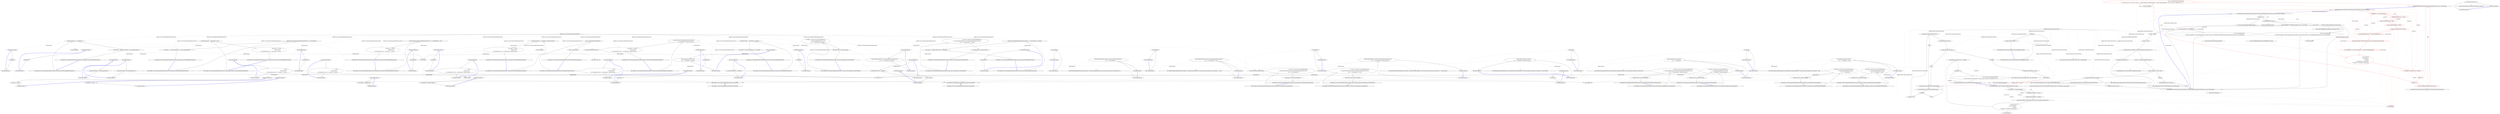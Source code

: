 digraph  {
n195 [label="HangFire.Core.Tests.BackgroundJobClientExtensionsFacts", span=""];
n0 [label="Entry HangFire.Core.Tests.BackgroundJobClientExtensionsFacts.BackgroundJobClientExtensionsFacts()", span="13-13", cluster="HangFire.Core.Tests.BackgroundJobClientExtensionsFacts.BackgroundJobClientExtensionsFacts()"];
n1 [label="_client = new Mock<IBackgroundJobClient>()", span="15-15", cluster="HangFire.Core.Tests.BackgroundJobClientExtensionsFacts.BackgroundJobClientExtensionsFacts()"];
n2 [label="_state = new Mock<State>()", span="16-16", cluster="HangFire.Core.Tests.BackgroundJobClientExtensionsFacts.BackgroundJobClientExtensionsFacts()"];
n4 [label="Entry Mock<IBackgroundJobClient>.cstr", span="", cluster="Mock<IBackgroundJobClient>.cstr"];
n3 [label="Exit HangFire.Core.Tests.BackgroundJobClientExtensionsFacts.BackgroundJobClientExtensionsFacts()", span="13-13", cluster="HangFire.Core.Tests.BackgroundJobClientExtensionsFacts.BackgroundJobClientExtensionsFacts()"];
n5 [label="Entry Mock<State>.cstr", span="", cluster="Mock<State>.cstr"];
n6 [label="Entry HangFire.Core.Tests.BackgroundJobClientExtensionsFacts.StaticCreate_ThrowsAnException_WhenClientIsNull()", span="20-20", cluster="HangFire.Core.Tests.BackgroundJobClientExtensionsFacts.StaticCreate_ThrowsAnException_WhenClientIsNull()"];
n7 [label="var exception = Assert.Throws<ArgumentNullException>(\r\n                () => BackgroundJobClientExtensions.Create(\r\n                    null, () => StaticMethod(), _state.Object))", span="22-24", cluster="HangFire.Core.Tests.BackgroundJobClientExtensionsFacts.StaticCreate_ThrowsAnException_WhenClientIsNull()"];
n8 [label="Assert.Equal(''client'', exception.ParamName)", span="26-26", cluster="HangFire.Core.Tests.BackgroundJobClientExtensionsFacts.StaticCreate_ThrowsAnException_WhenClientIsNull()"];
n10 [label="Entry Unk.>", span="", cluster="Unk.>"];
n12 [label="Entry lambda expression", span="23-24", cluster="lambda expression"];
n9 [label="Exit HangFire.Core.Tests.BackgroundJobClientExtensionsFacts.StaticCreate_ThrowsAnException_WhenClientIsNull()", span="20-20", cluster="HangFire.Core.Tests.BackgroundJobClientExtensionsFacts.StaticCreate_ThrowsAnException_WhenClientIsNull()"];
n11 [label="Entry Unk.Equal", span="", cluster="Unk.Equal"];
n13 [label="BackgroundJobClientExtensions.Create(\r\n                    null, () => StaticMethod(), _state.Object)", span="23-24", cluster="lambda expression"];
n14 [label="Exit lambda expression", span="23-24", cluster="lambda expression"];
n15 [label="Entry Unk.Create", span="", cluster="Unk.Create"];
n16 [label="Entry lambda expression", span="24-24", cluster="lambda expression"];
n17 [label="StaticMethod()", span="24-24", cluster="lambda expression"];
n18 [label="Exit lambda expression", span="24-24", cluster="lambda expression"];
n19 [label="Entry HangFire.Core.Tests.BackgroundJobClientExtensionsFacts.StaticMethod()", span="172-172", cluster="HangFire.Core.Tests.BackgroundJobClientExtensionsFacts.StaticMethod()"];
n20 [label="Entry HangFire.Core.Tests.BackgroundJobClientExtensionsFacts.StaticCreate_ShouldCreateAJobInTheGivenState()", span="30-30", cluster="HangFire.Core.Tests.BackgroundJobClientExtensionsFacts.StaticCreate_ShouldCreateAJobInTheGivenState()"];
n21 [label="_client.Object.Create(() => StaticMethod(), _state.Object)", span="32-32", cluster="HangFire.Core.Tests.BackgroundJobClientExtensionsFacts.StaticCreate_ShouldCreateAJobInTheGivenState()"];
n22 [label="_client.Verify(x => x.Create(It.IsNotNull<Job>(), _state.Object))", span="34-34", cluster="HangFire.Core.Tests.BackgroundJobClientExtensionsFacts.StaticCreate_ShouldCreateAJobInTheGivenState()"];
n25 [label="Entry lambda expression", span="32-32", cluster="lambda expression"];
n23 [label="Exit HangFire.Core.Tests.BackgroundJobClientExtensionsFacts.StaticCreate_ShouldCreateAJobInTheGivenState()", span="30-30", cluster="HangFire.Core.Tests.BackgroundJobClientExtensionsFacts.StaticCreate_ShouldCreateAJobInTheGivenState()"];
n24 [label="Entry Unk.Verify", span="", cluster="Unk.Verify"];
n28 [label="Entry lambda expression", span="34-34", cluster="lambda expression"];
n26 [label="StaticMethod()", span="32-32", cluster="lambda expression"];
n27 [label="Exit lambda expression", span="32-32", cluster="lambda expression"];
n29 [label="x.Create(It.IsNotNull<Job>(), _state.Object)", span="34-34", cluster="lambda expression"];
n30 [label="Exit lambda expression", span="34-34", cluster="lambda expression"];
n31 [label="Entry HangFire.Core.Tests.BackgroundJobClientExtensionsFacts.InstanceCreate_ThrowsAnException_WhenClientIsNull()", span="38-38", cluster="HangFire.Core.Tests.BackgroundJobClientExtensionsFacts.InstanceCreate_ThrowsAnException_WhenClientIsNull()"];
n32 [label="var exception = Assert.Throws<ArgumentNullException>(\r\n                () => BackgroundJobClientExtensions.Create<BackgroundJobClientExtensionsFacts>(\r\n                    null, x => x.InstanceMethod(), _state.Object))", span="40-42", cluster="HangFire.Core.Tests.BackgroundJobClientExtensionsFacts.InstanceCreate_ThrowsAnException_WhenClientIsNull()"];
n33 [label="Assert.Equal(''client'', exception.ParamName)", span="44-44", cluster="HangFire.Core.Tests.BackgroundJobClientExtensionsFacts.InstanceCreate_ThrowsAnException_WhenClientIsNull()"];
n35 [label="Entry lambda expression", span="41-42", cluster="lambda expression"];
n34 [label="Exit HangFire.Core.Tests.BackgroundJobClientExtensionsFacts.InstanceCreate_ThrowsAnException_WhenClientIsNull()", span="38-38", cluster="HangFire.Core.Tests.BackgroundJobClientExtensionsFacts.InstanceCreate_ThrowsAnException_WhenClientIsNull()"];
n36 [label="BackgroundJobClientExtensions.Create<BackgroundJobClientExtensionsFacts>(\r\n                    null, x => x.InstanceMethod(), _state.Object)", span="41-42", cluster="lambda expression"];
n37 [label="Exit lambda expression", span="41-42", cluster="lambda expression"];
n38 [label="Entry lambda expression", span="42-42", cluster="lambda expression"];
n39 [label="x.InstanceMethod()", span="42-42", cluster="lambda expression"];
n40 [label="Exit lambda expression", span="42-42", cluster="lambda expression"];
n41 [label="Entry HangFire.Core.Tests.BackgroundJobClientExtensionsFacts.InstanceMethod()", span="176-176", cluster="HangFire.Core.Tests.BackgroundJobClientExtensionsFacts.InstanceMethod()"];
n42 [label="Entry HangFire.Core.Tests.BackgroundJobClientExtensionsFacts.InstanceCreate_ShouldCreateAJobInTheGivenState()", span="48-48", cluster="HangFire.Core.Tests.BackgroundJobClientExtensionsFacts.InstanceCreate_ShouldCreateAJobInTheGivenState()"];
n43 [label="_client.Object.Create<BackgroundJobClientExtensionsFacts>(x => x.InstanceMethod(), _state.Object)", span="50-50", cluster="HangFire.Core.Tests.BackgroundJobClientExtensionsFacts.InstanceCreate_ShouldCreateAJobInTheGivenState()"];
n44 [label="_client.Verify(x => x.Create(It.IsNotNull<Job>(), _state.Object))", span="52-52", cluster="HangFire.Core.Tests.BackgroundJobClientExtensionsFacts.InstanceCreate_ShouldCreateAJobInTheGivenState()"];
n46 [label="Entry lambda expression", span="50-50", cluster="lambda expression"];
n45 [label="Exit HangFire.Core.Tests.BackgroundJobClientExtensionsFacts.InstanceCreate_ShouldCreateAJobInTheGivenState()", span="48-48", cluster="HangFire.Core.Tests.BackgroundJobClientExtensionsFacts.InstanceCreate_ShouldCreateAJobInTheGivenState()"];
n49 [label="Entry lambda expression", span="52-52", cluster="lambda expression"];
n47 [label="x.InstanceMethod()", span="50-50", cluster="lambda expression"];
n48 [label="Exit lambda expression", span="50-50", cluster="lambda expression"];
n50 [label="x.Create(It.IsNotNull<Job>(), _state.Object)", span="52-52", cluster="lambda expression"];
n51 [label="Exit lambda expression", span="52-52", cluster="lambda expression"];
n52 [label="Entry HangFire.Core.Tests.BackgroundJobClientExtensionsFacts.StaticEnqueue_ThrowsAnException_WhenClientIsNull()", span="56-56", cluster="HangFire.Core.Tests.BackgroundJobClientExtensionsFacts.StaticEnqueue_ThrowsAnException_WhenClientIsNull()"];
n53 [label="var exception = Assert.Throws<ArgumentNullException>(\r\n                () => BackgroundJobClientExtensions.Enqueue(\r\n                    null, () => StaticMethod()))", span="58-60", cluster="HangFire.Core.Tests.BackgroundJobClientExtensionsFacts.StaticEnqueue_ThrowsAnException_WhenClientIsNull()"];
n54 [label="Assert.Equal(''client'', exception.ParamName)", span="62-62", cluster="HangFire.Core.Tests.BackgroundJobClientExtensionsFacts.StaticEnqueue_ThrowsAnException_WhenClientIsNull()"];
n56 [label="Entry lambda expression", span="59-60", cluster="lambda expression"];
n55 [label="Exit HangFire.Core.Tests.BackgroundJobClientExtensionsFacts.StaticEnqueue_ThrowsAnException_WhenClientIsNull()", span="56-56", cluster="HangFire.Core.Tests.BackgroundJobClientExtensionsFacts.StaticEnqueue_ThrowsAnException_WhenClientIsNull()"];
n57 [label="BackgroundJobClientExtensions.Enqueue(\r\n                    null, () => StaticMethod())", span="59-60", cluster="lambda expression"];
n58 [label="Exit lambda expression", span="59-60", cluster="lambda expression"];
n59 [label="Entry HangFire.BackgroundJobClientExtensions.Enqueue(HangFire.IBackgroundJobClient, System.Linq.Expressions.Expression<System.Action>)", span="35-35", cluster="HangFire.BackgroundJobClientExtensions.Enqueue(HangFire.IBackgroundJobClient, System.Linq.Expressions.Expression<System.Action>)"];
n60 [label="Entry lambda expression", span="60-60", cluster="lambda expression"];
n61 [label="StaticMethod()", span="60-60", cluster="lambda expression"];
n62 [label="Exit lambda expression", span="60-60", cluster="lambda expression"];
n63 [label="Entry HangFire.Core.Tests.BackgroundJobClientExtensionsFacts.StaticEnqueue_ShouldCreateAJobInTheEnqueueState()", span="66-66", cluster="HangFire.Core.Tests.BackgroundJobClientExtensionsFacts.StaticEnqueue_ShouldCreateAJobInTheEnqueueState()"];
n64 [label="_client.Object.Enqueue(() => StaticMethod())", span="68-68", cluster="HangFire.Core.Tests.BackgroundJobClientExtensionsFacts.StaticEnqueue_ShouldCreateAJobInTheEnqueueState()"];
n65 [label="_client.Verify(x => x.Create(It.IsNotNull<Job>(), It.IsAny<EnqueuedState>()))", span="70-70", cluster="HangFire.Core.Tests.BackgroundJobClientExtensionsFacts.StaticEnqueue_ShouldCreateAJobInTheEnqueueState()"];
n67 [label="Entry Unk.Enqueue", span="", cluster="Unk.Enqueue"];
n68 [label="Entry lambda expression", span="68-68", cluster="lambda expression"];
n66 [label="Exit HangFire.Core.Tests.BackgroundJobClientExtensionsFacts.StaticEnqueue_ShouldCreateAJobInTheEnqueueState()", span="66-66", cluster="HangFire.Core.Tests.BackgroundJobClientExtensionsFacts.StaticEnqueue_ShouldCreateAJobInTheEnqueueState()"];
n71 [label="Entry lambda expression", span="70-70", cluster="lambda expression"];
n69 [label="StaticMethod()", span="68-68", cluster="lambda expression"];
n70 [label="Exit lambda expression", span="68-68", cluster="lambda expression"];
n72 [label="x.Create(It.IsNotNull<Job>(), It.IsAny<EnqueuedState>())", span="70-70", cluster="lambda expression"];
n73 [label="Exit lambda expression", span="70-70", cluster="lambda expression"];
n74 [label="Entry HangFire.Core.Tests.BackgroundJobClientExtensionsFacts.InstanceEnqueue_ThrowsAnException_WhenClientIsNull()", span="74-74", cluster="HangFire.Core.Tests.BackgroundJobClientExtensionsFacts.InstanceEnqueue_ThrowsAnException_WhenClientIsNull()"];
n75 [label="var exception = Assert.Throws<ArgumentNullException>(\r\n                () => BackgroundJobClientExtensions.Enqueue<BackgroundJobClientExtensionsFacts>(\r\n                    null, x => x.InstanceMethod()))", span="76-78", cluster="HangFire.Core.Tests.BackgroundJobClientExtensionsFacts.InstanceEnqueue_ThrowsAnException_WhenClientIsNull()"];
n76 [label="Assert.Equal(''client'', exception.ParamName)", span="80-80", cluster="HangFire.Core.Tests.BackgroundJobClientExtensionsFacts.InstanceEnqueue_ThrowsAnException_WhenClientIsNull()"];
n78 [label="Entry lambda expression", span="77-78", cluster="lambda expression"];
n77 [label="Exit HangFire.Core.Tests.BackgroundJobClientExtensionsFacts.InstanceEnqueue_ThrowsAnException_WhenClientIsNull()", span="74-74", cluster="HangFire.Core.Tests.BackgroundJobClientExtensionsFacts.InstanceEnqueue_ThrowsAnException_WhenClientIsNull()"];
n79 [label="BackgroundJobClientExtensions.Enqueue<BackgroundJobClientExtensionsFacts>(\r\n                    null, x => x.InstanceMethod())", span="77-78", cluster="lambda expression"];
n80 [label="Exit lambda expression", span="77-78", cluster="lambda expression"];
n81 [label="Entry HangFire.BackgroundJobClientExtensions.Enqueue<T>(HangFire.IBackgroundJobClient, System.Linq.Expressions.Expression<System.Action<T>>)", span="53-53", cluster="HangFire.BackgroundJobClientExtensions.Enqueue<T>(HangFire.IBackgroundJobClient, System.Linq.Expressions.Expression<System.Action<T>>)"];
n82 [label="Entry lambda expression", span="78-78", cluster="lambda expression"];
n83 [label="x.InstanceMethod()", span="78-78", cluster="lambda expression"];
n84 [label="Exit lambda expression", span="78-78", cluster="lambda expression"];
n85 [label="Entry HangFire.Core.Tests.BackgroundJobClientExtensionsFacts.InstanceEnqueue_ShouldCreateAJobInTheEnqueuedState()", span="84-84", cluster="HangFire.Core.Tests.BackgroundJobClientExtensionsFacts.InstanceEnqueue_ShouldCreateAJobInTheEnqueuedState()"];
n86 [label="_client.Object.Enqueue<BackgroundJobClientExtensionsFacts>(x => x.InstanceMethod())", span="86-86", cluster="HangFire.Core.Tests.BackgroundJobClientExtensionsFacts.InstanceEnqueue_ShouldCreateAJobInTheEnqueuedState()"];
n87 [label="_client.Verify(x => x.Create(It.IsNotNull<Job>(), It.IsAny<EnqueuedState>()))", span="88-88", cluster="HangFire.Core.Tests.BackgroundJobClientExtensionsFacts.InstanceEnqueue_ShouldCreateAJobInTheEnqueuedState()"];
n89 [label="Entry lambda expression", span="86-86", cluster="lambda expression"];
n88 [label="Exit HangFire.Core.Tests.BackgroundJobClientExtensionsFacts.InstanceEnqueue_ShouldCreateAJobInTheEnqueuedState()", span="84-84", cluster="HangFire.Core.Tests.BackgroundJobClientExtensionsFacts.InstanceEnqueue_ShouldCreateAJobInTheEnqueuedState()"];
n92 [label="Entry lambda expression", span="88-88", cluster="lambda expression"];
n90 [label="x.InstanceMethod()", span="86-86", cluster="lambda expression"];
n91 [label="Exit lambda expression", span="86-86", cluster="lambda expression"];
n93 [label="x.Create(It.IsNotNull<Job>(), It.IsAny<EnqueuedState>())", span="88-88", cluster="lambda expression"];
n94 [label="Exit lambda expression", span="88-88", cluster="lambda expression"];
n95 [label="Entry HangFire.Core.Tests.BackgroundJobClientExtensionsFacts.StaticEnqueue_WithQueue_ThrowsAnException_WhenClientIsNull()", span="92-92", cluster="HangFire.Core.Tests.BackgroundJobClientExtensionsFacts.StaticEnqueue_WithQueue_ThrowsAnException_WhenClientIsNull()"];
n96 [label="var exception = Assert.Throws<ArgumentNullException>(\r\n                () => BackgroundJobClientExtensions.Enqueue(\r\n                    null, () => StaticMethod(), ''critical''))", span="94-96", cluster="HangFire.Core.Tests.BackgroundJobClientExtensionsFacts.StaticEnqueue_WithQueue_ThrowsAnException_WhenClientIsNull()"];
n97 [label="Assert.Equal(''client'', exception.ParamName)", span="98-98", cluster="HangFire.Core.Tests.BackgroundJobClientExtensionsFacts.StaticEnqueue_WithQueue_ThrowsAnException_WhenClientIsNull()"];
n99 [label="Entry lambda expression", span="95-96", cluster="lambda expression"];
n98 [label="Exit HangFire.Core.Tests.BackgroundJobClientExtensionsFacts.StaticEnqueue_WithQueue_ThrowsAnException_WhenClientIsNull()", span="92-92", cluster="HangFire.Core.Tests.BackgroundJobClientExtensionsFacts.StaticEnqueue_WithQueue_ThrowsAnException_WhenClientIsNull()"];
n100 [label="BackgroundJobClientExtensions.Enqueue(\r\n                    null, () => StaticMethod(), ''critical'')", span="95-96", cluster="lambda expression"];
n101 [label="Exit lambda expression", span="95-96", cluster="lambda expression"];
n102 [label="Entry HangFire.BackgroundJobClientExtensions.Enqueue(HangFire.IBackgroundJobClient, System.Linq.Expressions.Expression<System.Action>, string)", span="71-71", cluster="HangFire.BackgroundJobClientExtensions.Enqueue(HangFire.IBackgroundJobClient, System.Linq.Expressions.Expression<System.Action>, string)"];
n103 [label="Entry lambda expression", span="96-96", cluster="lambda expression"];
n104 [label="StaticMethod()", span="96-96", cluster="lambda expression"];
n105 [label="Exit lambda expression", span="96-96", cluster="lambda expression"];
n106 [label="Entry HangFire.Core.Tests.BackgroundJobClientExtensionsFacts.StaticEnqueue_WithQueue_ShouldCreateAJobInTheEnqueuedState()", span="102-102", cluster="HangFire.Core.Tests.BackgroundJobClientExtensionsFacts.StaticEnqueue_WithQueue_ShouldCreateAJobInTheEnqueuedState()"];
n107 [label="_client.Object.Enqueue(() => StaticMethod(), ''critical'')", span="104-104", cluster="HangFire.Core.Tests.BackgroundJobClientExtensionsFacts.StaticEnqueue_WithQueue_ShouldCreateAJobInTheEnqueuedState()"];
n108 [label="_client.Verify(x => x.Create(\r\n                It.IsNotNull<Job>(),\r\n                It.Is<EnqueuedState>(state => state.Queue == ''critical'')))", span="106-108", cluster="HangFire.Core.Tests.BackgroundJobClientExtensionsFacts.StaticEnqueue_WithQueue_ShouldCreateAJobInTheEnqueuedState()"];
n110 [label="Entry lambda expression", span="104-104", cluster="lambda expression"];
n109 [label="Exit HangFire.Core.Tests.BackgroundJobClientExtensionsFacts.StaticEnqueue_WithQueue_ShouldCreateAJobInTheEnqueuedState()", span="102-102", cluster="HangFire.Core.Tests.BackgroundJobClientExtensionsFacts.StaticEnqueue_WithQueue_ShouldCreateAJobInTheEnqueuedState()"];
n113 [label="Entry lambda expression", span="106-108", cluster="lambda expression"];
n111 [label="StaticMethod()", span="104-104", cluster="lambda expression"];
n112 [label="Exit lambda expression", span="104-104", cluster="lambda expression"];
n114 [label="x.Create(\r\n                It.IsNotNull<Job>(),\r\n                It.Is<EnqueuedState>(state => state.Queue == ''critical''))", span="106-108", cluster="lambda expression"];
n115 [label="Exit lambda expression", span="106-108", cluster="lambda expression"];
n116 [label="Entry lambda expression", span="108-108", cluster="lambda expression"];
n117 [label="state.Queue == ''critical''", span="108-108", cluster="lambda expression"];
n118 [label="Exit lambda expression", span="108-108", cluster="lambda expression"];
n119 [label="Entry HangFire.Core.Tests.BackgroundJobClientExtensionsFacts.InstanceEnqueue_WithQueue_ThrowsAnException_WhenClientIsNull()", span="112-112", cluster="HangFire.Core.Tests.BackgroundJobClientExtensionsFacts.InstanceEnqueue_WithQueue_ThrowsAnException_WhenClientIsNull()"];
n120 [label="var exception = Assert.Throws<ArgumentNullException>(\r\n                () => BackgroundJobClientExtensions.Enqueue<BackgroundJobClientExtensionsFacts>(\r\n                    null, x => x.InstanceMethod(), ''critical''))", span="114-116", cluster="HangFire.Core.Tests.BackgroundJobClientExtensionsFacts.InstanceEnqueue_WithQueue_ThrowsAnException_WhenClientIsNull()"];
n121 [label="Assert.Equal(''client'', exception.ParamName)", span="118-118", cluster="HangFire.Core.Tests.BackgroundJobClientExtensionsFacts.InstanceEnqueue_WithQueue_ThrowsAnException_WhenClientIsNull()"];
n123 [label="Entry lambda expression", span="115-116", cluster="lambda expression"];
n122 [label="Exit HangFire.Core.Tests.BackgroundJobClientExtensionsFacts.InstanceEnqueue_WithQueue_ThrowsAnException_WhenClientIsNull()", span="112-112", cluster="HangFire.Core.Tests.BackgroundJobClientExtensionsFacts.InstanceEnqueue_WithQueue_ThrowsAnException_WhenClientIsNull()"];
n124 [label="BackgroundJobClientExtensions.Enqueue<BackgroundJobClientExtensionsFacts>(\r\n                    null, x => x.InstanceMethod(), ''critical'')", span="115-116", cluster="lambda expression"];
n125 [label="Exit lambda expression", span="115-116", cluster="lambda expression"];
n126 [label="Entry HangFire.BackgroundJobClientExtensions.Enqueue<T>(HangFire.IBackgroundJobClient, System.Linq.Expressions.Expression<System.Action<T>>, string)", span="90-90", cluster="HangFire.BackgroundJobClientExtensions.Enqueue<T>(HangFire.IBackgroundJobClient, System.Linq.Expressions.Expression<System.Action<T>>, string)"];
n127 [label="Entry lambda expression", span="116-116", cluster="lambda expression"];
n128 [label="x.InstanceMethod()", span="116-116", cluster="lambda expression"];
n129 [label="Exit lambda expression", span="116-116", cluster="lambda expression"];
n130 [label="Entry HangFire.Core.Tests.BackgroundJobClientExtensionsFacts.InstanceEnqueue_WithQueue_ShouldCreateAJobInTheEnqueuedState()", span="122-122", cluster="HangFire.Core.Tests.BackgroundJobClientExtensionsFacts.InstanceEnqueue_WithQueue_ShouldCreateAJobInTheEnqueuedState()"];
n131 [label="_client.Object.Enqueue<BackgroundJobClientExtensionsFacts>(x => x.InstanceMethod(), ''critical'')", span="124-124", cluster="HangFire.Core.Tests.BackgroundJobClientExtensionsFacts.InstanceEnqueue_WithQueue_ShouldCreateAJobInTheEnqueuedState()"];
n132 [label="_client.Verify(x => x.Create(\r\n                It.IsNotNull<Job>(),\r\n                It.Is<EnqueuedState>(state => state.Queue == ''critical'')))", span="126-128", cluster="HangFire.Core.Tests.BackgroundJobClientExtensionsFacts.InstanceEnqueue_WithQueue_ShouldCreateAJobInTheEnqueuedState()"];
n134 [label="Entry lambda expression", span="124-124", cluster="lambda expression"];
n133 [label="Exit HangFire.Core.Tests.BackgroundJobClientExtensionsFacts.InstanceEnqueue_WithQueue_ShouldCreateAJobInTheEnqueuedState()", span="122-122", cluster="HangFire.Core.Tests.BackgroundJobClientExtensionsFacts.InstanceEnqueue_WithQueue_ShouldCreateAJobInTheEnqueuedState()"];
n137 [label="Entry lambda expression", span="126-128", cluster="lambda expression"];
n135 [label="x.InstanceMethod()", span="124-124", cluster="lambda expression"];
n136 [label="Exit lambda expression", span="124-124", cluster="lambda expression"];
n138 [label="x.Create(\r\n                It.IsNotNull<Job>(),\r\n                It.Is<EnqueuedState>(state => state.Queue == ''critical''))", span="126-128", cluster="lambda expression"];
n139 [label="Exit lambda expression", span="126-128", cluster="lambda expression"];
n140 [label="Entry lambda expression", span="128-128", cluster="lambda expression"];
n141 [label="state.Queue == ''critical''", span="128-128", cluster="lambda expression"];
n142 [label="Exit lambda expression", span="128-128", cluster="lambda expression"];
n143 [label="Entry HangFire.Core.Tests.BackgroundJobClientExtensionsFacts.StaticSchedule_ThrowsAnException_WhenClientIsNull()", span="132-132", cluster="HangFire.Core.Tests.BackgroundJobClientExtensionsFacts.StaticSchedule_ThrowsAnException_WhenClientIsNull()"];
n144 [label="var exception = Assert.Throws<ArgumentNullException>(\r\n                () => BackgroundJobClientExtensions.Schedule(\r\n                    null, () => StaticMethod(), TimeSpan.FromDays(1)))", span="134-136", cluster="HangFire.Core.Tests.BackgroundJobClientExtensionsFacts.StaticSchedule_ThrowsAnException_WhenClientIsNull()"];
n145 [label="Assert.Equal(''client'', exception.ParamName)", span="138-138", cluster="HangFire.Core.Tests.BackgroundJobClientExtensionsFacts.StaticSchedule_ThrowsAnException_WhenClientIsNull()"];
n147 [label="Entry lambda expression", span="135-136", cluster="lambda expression"];
n146 [label="Exit HangFire.Core.Tests.BackgroundJobClientExtensionsFacts.StaticSchedule_ThrowsAnException_WhenClientIsNull()", span="132-132", cluster="HangFire.Core.Tests.BackgroundJobClientExtensionsFacts.StaticSchedule_ThrowsAnException_WhenClientIsNull()"];
n148 [label="BackgroundJobClientExtensions.Schedule(\r\n                    null, () => StaticMethod(), TimeSpan.FromDays(1))", span="135-136", cluster="lambda expression"];
n149 [label="Exit lambda expression", span="135-136", cluster="lambda expression"];
n150 [label="Entry System.TimeSpan.FromDays(double)", span="0-0", cluster="System.TimeSpan.FromDays(double)"];
n151 [label="Entry HangFire.BackgroundJobClientExtensions.Schedule(HangFire.IBackgroundJobClient, System.Linq.Expressions.Expression<System.Action>, System.TimeSpan)", span="106-106", cluster="HangFire.BackgroundJobClientExtensions.Schedule(HangFire.IBackgroundJobClient, System.Linq.Expressions.Expression<System.Action>, System.TimeSpan)"];
n152 [label="Entry lambda expression", span="136-136", cluster="lambda expression"];
n153 [label="StaticMethod()", span="136-136", cluster="lambda expression"];
n154 [label="Exit lambda expression", span="136-136", cluster="lambda expression"];
n155 [label="Entry HangFire.Core.Tests.BackgroundJobClientExtensionsFacts.StaticSchedule_ShouldCreateAJobInTheScheduledState()", span="142-142", cluster="HangFire.Core.Tests.BackgroundJobClientExtensionsFacts.StaticSchedule_ShouldCreateAJobInTheScheduledState()"];
n156 [label="_client.Object.Schedule(() => StaticMethod(), TimeSpan.FromDays(1))", span="144-144", cluster="HangFire.Core.Tests.BackgroundJobClientExtensionsFacts.StaticSchedule_ShouldCreateAJobInTheScheduledState()"];
n157 [label="_client.Verify(x => x.Create(\r\n                It.IsNotNull<Job>(),\r\n                It.Is<ScheduledState>(state => state.EnqueueAt > DateTime.UtcNow)))", span="146-148", cluster="HangFire.Core.Tests.BackgroundJobClientExtensionsFacts.StaticSchedule_ShouldCreateAJobInTheScheduledState()"];
n159 [label="Entry Unk.Schedule", span="", cluster="Unk.Schedule"];
n160 [label="Entry lambda expression", span="144-144", cluster="lambda expression"];
n158 [label="Exit HangFire.Core.Tests.BackgroundJobClientExtensionsFacts.StaticSchedule_ShouldCreateAJobInTheScheduledState()", span="142-142", cluster="HangFire.Core.Tests.BackgroundJobClientExtensionsFacts.StaticSchedule_ShouldCreateAJobInTheScheduledState()"];
n163 [label="Entry lambda expression", span="146-148", cluster="lambda expression"];
n161 [label="StaticMethod()", span="144-144", cluster="lambda expression"];
n162 [label="Exit lambda expression", span="144-144", cluster="lambda expression"];
n164 [label="x.Create(\r\n                It.IsNotNull<Job>(),\r\n                It.Is<ScheduledState>(state => state.EnqueueAt > DateTime.UtcNow))", span="146-148", cluster="lambda expression"];
n165 [label="Exit lambda expression", span="146-148", cluster="lambda expression"];
n166 [label="Entry lambda expression", span="148-148", cluster="lambda expression"];
n167 [label="state.EnqueueAt > DateTime.UtcNow", span="148-148", cluster="lambda expression"];
n168 [label="Exit lambda expression", span="148-148", cluster="lambda expression"];
n169 [label="Entry HangFire.Core.Tests.BackgroundJobClientExtensionsFacts.InstanceSchedule_ThrowsAnException_WhenClientIsNull()", span="152-152", cluster="HangFire.Core.Tests.BackgroundJobClientExtensionsFacts.InstanceSchedule_ThrowsAnException_WhenClientIsNull()"];
n170 [label="var exception = Assert.Throws<ArgumentNullException>(\r\n                () => BackgroundJobClientExtensions.Schedule<BackgroundJobClientExtensionsFacts>(\r\n                    null, x => x.InstanceMethod(), TimeSpan.FromDays(1)))", span="154-156", cluster="HangFire.Core.Tests.BackgroundJobClientExtensionsFacts.InstanceSchedule_ThrowsAnException_WhenClientIsNull()"];
n171 [label="Assert.Equal(''client'', exception.ParamName)", span="158-158", cluster="HangFire.Core.Tests.BackgroundJobClientExtensionsFacts.InstanceSchedule_ThrowsAnException_WhenClientIsNull()"];
n173 [label="Entry lambda expression", span="155-156", cluster="lambda expression"];
n172 [label="Exit HangFire.Core.Tests.BackgroundJobClientExtensionsFacts.InstanceSchedule_ThrowsAnException_WhenClientIsNull()", span="152-152", cluster="HangFire.Core.Tests.BackgroundJobClientExtensionsFacts.InstanceSchedule_ThrowsAnException_WhenClientIsNull()"];
n174 [label="BackgroundJobClientExtensions.Schedule<BackgroundJobClientExtensionsFacts>(\r\n                    null, x => x.InstanceMethod(), TimeSpan.FromDays(1))", span="155-156", cluster="lambda expression"];
n175 [label="Exit lambda expression", span="155-156", cluster="lambda expression"];
n176 [label="Entry HangFire.BackgroundJobClientExtensions.Schedule<T>(HangFire.IBackgroundJobClient, System.Linq.Expressions.Expression<System.Action<T>>, System.TimeSpan)", span="123-123", cluster="HangFire.BackgroundJobClientExtensions.Schedule<T>(HangFire.IBackgroundJobClient, System.Linq.Expressions.Expression<System.Action<T>>, System.TimeSpan)"];
n177 [label="Entry lambda expression", span="156-156", cluster="lambda expression"];
n178 [label="x.InstanceMethod()", span="156-156", cluster="lambda expression"];
n179 [label="Exit lambda expression", span="156-156", cluster="lambda expression"];
n180 [label="Entry HangFire.Core.Tests.BackgroundJobClientExtensionsFacts.InstanceSchedule_ShouldCreateAJobInTheScheduledState()", span="162-162", cluster="HangFire.Core.Tests.BackgroundJobClientExtensionsFacts.InstanceSchedule_ShouldCreateAJobInTheScheduledState()"];
n181 [label="_client.Object.Schedule<BackgroundJobClientExtensionsFacts>(\r\n                x => x.InstanceMethod(), TimeSpan.FromDays(1))", span="164-165", cluster="HangFire.Core.Tests.BackgroundJobClientExtensionsFacts.InstanceSchedule_ShouldCreateAJobInTheScheduledState()"];
n182 [label="_client.Verify(x => x.Create(\r\n                It.IsNotNull<Job>(),\r\n                It.Is<ScheduledState>(state => state.EnqueueAt > DateTime.UtcNow)))", span="167-169", cluster="HangFire.Core.Tests.BackgroundJobClientExtensionsFacts.InstanceSchedule_ShouldCreateAJobInTheScheduledState()"];
n184 [label="Entry lambda expression", span="165-165", cluster="lambda expression"];
n183 [label="Exit HangFire.Core.Tests.BackgroundJobClientExtensionsFacts.InstanceSchedule_ShouldCreateAJobInTheScheduledState()", span="162-162", cluster="HangFire.Core.Tests.BackgroundJobClientExtensionsFacts.InstanceSchedule_ShouldCreateAJobInTheScheduledState()"];
n187 [label="Entry lambda expression", span="167-169", cluster="lambda expression"];
n185 [label="x.InstanceMethod()", span="165-165", cluster="lambda expression"];
n186 [label="Exit lambda expression", span="165-165", cluster="lambda expression"];
n188 [label="x.Create(\r\n                It.IsNotNull<Job>(),\r\n                It.Is<ScheduledState>(state => state.EnqueueAt > DateTime.UtcNow))", span="167-169", cluster="lambda expression"];
n189 [label="Exit lambda expression", span="167-169", cluster="lambda expression"];
n190 [label="Entry lambda expression", span="169-169", cluster="lambda expression"];
n191 [label="state.EnqueueAt > DateTime.UtcNow", span="169-169", cluster="lambda expression"];
n192 [label="Exit lambda expression", span="169-169", cluster="lambda expression"];
n193 [label="Exit HangFire.Core.Tests.BackgroundJobClientExtensionsFacts.StaticMethod()", span="172-172", cluster="HangFire.Core.Tests.BackgroundJobClientExtensionsFacts.StaticMethod()"];
n194 [label="Exit HangFire.Core.Tests.BackgroundJobClientExtensionsFacts.InstanceMethod()", span="176-176", cluster="HangFire.Core.Tests.BackgroundJobClientExtensionsFacts.InstanceMethod()"];
m1_26 [label="Entry System.ArgumentNullException.ArgumentNullException(string)", span="0-0", cluster="System.ArgumentNullException.ArgumentNullException(string)", file="SqlServerDistributedLock.cs"];
m1_32 [label="Entry Hangfire.SqlServer.SqlServerStorage.CreateAndOpenConnection()", span="232-232", cluster="Hangfire.SqlServer.SqlServerStorage.CreateAndOpenConnection()", file="SqlServerDistributedLock.cs"];
m1_35 [label="Entry Hangfire.SqlServer.SqlServerStorage.IsExistingConnection(IDbConnection)", span="245-245", cluster="Hangfire.SqlServer.SqlServerStorage.IsExistingConnection(IDbConnection)", file="SqlServerDistributedLock.cs"];
m1_34 [label="Entry Hangfire.SqlServer.SqlServerStorage.ReleaseConnection(IDbConnection)", span="250-250", cluster="Hangfire.SqlServer.SqlServerStorage.ReleaseConnection(IDbConnection)", file="SqlServerDistributedLock.cs"];
m1_78 [label="Entry Hangfire.SqlServer.SqlServerDistributedLockException.SqlServerDistributedLockException(string)", span="22-22", cluster="Hangfire.SqlServer.SqlServerDistributedLockException.SqlServerDistributedLockException(string)", file="SqlServerDistributedLock.cs"];
m1_30 [label="Entry System.TimeSpan.FromMilliseconds(double)", span="0-0", cluster="System.TimeSpan.FromMilliseconds(double)", file="SqlServerDistributedLock.cs"];
m1_54 [label="Entry Hangfire.SqlServer.SqlServerDistributedLock.ExecuteKeepAliveQuery(object)", span="130-130", cluster="Hangfire.SqlServer.SqlServerDistributedLock.ExecuteKeepAliveQuery(object)", file="SqlServerDistributedLock.cs"];
m1_55 [label=_lockObject, span="132-132", cluster="Hangfire.SqlServer.SqlServerDistributedLock.ExecuteKeepAliveQuery(object)", file="SqlServerDistributedLock.cs"];
m1_56 [label="_connection?.Execute(''SELECT 1;'')", span="136-136", cluster="Hangfire.SqlServer.SqlServerDistributedLock.ExecuteKeepAliveQuery(object)", file="SqlServerDistributedLock.cs"];
m1_57 [label="Exit Hangfire.SqlServer.SqlServerDistributedLock.ExecuteKeepAliveQuery(object)", span="130-130", cluster="Hangfire.SqlServer.SqlServerDistributedLock.ExecuteKeepAliveQuery(object)", file="SqlServerDistributedLock.cs"];
m1_53 [label="Entry Hangfire.SqlServer.SqlServerDistributedLock.Release(IDbConnection, string)", span="183-183", cluster="Hangfire.SqlServer.SqlServerDistributedLock.Release(IDbConnection, string)", file="SqlServerDistributedLock.cs"];
m1_80 [label="var parameters = new DynamicParameters()", span="185-185", cluster="Hangfire.SqlServer.SqlServerDistributedLock.Release(IDbConnection, string)", file="SqlServerDistributedLock.cs"];
m1_81 [label="parameters.Add(''@Resource'', resource)", span="186-186", cluster="Hangfire.SqlServer.SqlServerDistributedLock.Release(IDbConnection, string)", file="SqlServerDistributedLock.cs"];
m1_84 [label="connection.Execute(\r\n                @''sp_releaseapplock'',\r\n                parameters,\r\n                commandType: CommandType.StoredProcedure)", span="190-193", cluster="Hangfire.SqlServer.SqlServerDistributedLock.Release(IDbConnection, string)", file="SqlServerDistributedLock.cs"];
m1_87 [label="throw new SqlServerDistributedLockException(\r\n                    $''Could not release a lock on the resource '{resource}': Server returned the '{releaseResult}' error.'');", span="199-200", cluster="Hangfire.SqlServer.SqlServerDistributedLock.Release(IDbConnection, string)", file="SqlServerDistributedLock.cs"];
m1_82 [label="parameters.Add(''@LockOwner'', LockOwner)", span="187-187", cluster="Hangfire.SqlServer.SqlServerDistributedLock.Release(IDbConnection, string)", file="SqlServerDistributedLock.cs"];
m1_83 [label="parameters.Add(''@Result'', dbType: DbType.Int32, direction: ParameterDirection.ReturnValue)", span="188-188", cluster="Hangfire.SqlServer.SqlServerDistributedLock.Release(IDbConnection, string)", file="SqlServerDistributedLock.cs"];
m1_85 [label="var releaseResult = parameters.Get<int>(''@Result'')", span="195-195", cluster="Hangfire.SqlServer.SqlServerDistributedLock.Release(IDbConnection, string)", file="SqlServerDistributedLock.cs"];
m1_86 [label="releaseResult < 0", span="197-197", cluster="Hangfire.SqlServer.SqlServerDistributedLock.Release(IDbConnection, string)", file="SqlServerDistributedLock.cs"];
m1_88 [label="Exit Hangfire.SqlServer.SqlServerDistributedLock.Release(IDbConnection, string)", span="183-183", cluster="Hangfire.SqlServer.SqlServerDistributedLock.Release(IDbConnection, string)", file="SqlServerDistributedLock.cs"];
m1_79 [label="Entry Unk.ContainsKey", span="", cluster="Unk.ContainsKey", file="SqlServerDistributedLock.cs"];
m1_31 [label="Entry System.Collections.Generic.Dictionary<TKey, TValue>.ContainsKey(TKey)", span="0-0", cluster="System.Collections.Generic.Dictionary<TKey, TValue>.ContainsKey(TKey)", file="SqlServerDistributedLock.cs"];
m1_27 [label="Entry Unk.nameof", span="", cluster="Unk.nameof", file="SqlServerDistributedLock.cs"];
m1_74 [label="Entry DynamicParameters.cstr", span="", cluster="DynamicParameters.cstr", file="SqlServerDistributedLock.cs"];
m1_75 [label="Entry Unk.Add", span="", cluster="Unk.Add", file="SqlServerDistributedLock.cs"];
m1_4 [label="Entry Hangfire.SqlServer.SqlServerDistributedLock.SqlServerDistributedLock(Hangfire.SqlServer.SqlServerStorage, string, System.TimeSpan)", span="58-58", cluster="Hangfire.SqlServer.SqlServerDistributedLock.SqlServerDistributedLock(Hangfire.SqlServer.SqlServerStorage, string, System.TimeSpan)", file="SqlServerDistributedLock.cs"];
m1_5 [label="storage == null", span="60-60", cluster="Hangfire.SqlServer.SqlServerDistributedLock.SqlServerDistributedLock(Hangfire.SqlServer.SqlServerStorage, string, System.TimeSpan)", file="SqlServerDistributedLock.cs"];
m1_6 [label="throw new ArgumentNullException(nameof(storage));", span="60-60", cluster="Hangfire.SqlServer.SqlServerDistributedLock.SqlServerDistributedLock(Hangfire.SqlServer.SqlServerStorage, string, System.TimeSpan)", file="SqlServerDistributedLock.cs"];
m1_7 [label="String.IsNullOrEmpty(resource)", span="61-61", cluster="Hangfire.SqlServer.SqlServerDistributedLock.SqlServerDistributedLock(Hangfire.SqlServer.SqlServerStorage, string, System.TimeSpan)", file="SqlServerDistributedLock.cs"];
m1_8 [label="throw new ArgumentNullException(nameof(resource));", span="61-61", cluster="Hangfire.SqlServer.SqlServerDistributedLock.SqlServerDistributedLock(Hangfire.SqlServer.SqlServerStorage, string, System.TimeSpan)", file="SqlServerDistributedLock.cs"];
m1_9 [label="timeout.TotalSeconds + CommandTimeoutAdditionSeconds > Int32.MaxValue", span="62-62", cluster="Hangfire.SqlServer.SqlServerDistributedLock.SqlServerDistributedLock(Hangfire.SqlServer.SqlServerStorage, string, System.TimeSpan)", file="SqlServerDistributedLock.cs"];
m1_13 [label="_storage = storage", span="67-67", cluster="Hangfire.SqlServer.SqlServerDistributedLock.SqlServerDistributedLock(Hangfire.SqlServer.SqlServerStorage, string, System.TimeSpan)", file="SqlServerDistributedLock.cs"];
m1_14 [label="_resource = resource", span="68-68", cluster="Hangfire.SqlServer.SqlServerDistributedLock.SqlServerDistributedLock(Hangfire.SqlServer.SqlServerStorage, string, System.TimeSpan)", file="SqlServerDistributedLock.cs"];
m1_16 [label="_connection = storage.CreateAndOpenConnection()", span="72-72", cluster="Hangfire.SqlServer.SqlServerDistributedLock.SqlServerDistributedLock(Hangfire.SqlServer.SqlServerStorage, string, System.TimeSpan)", file="SqlServerDistributedLock.cs"];
m1_19 [label="storage.ReleaseConnection(_connection)", span="80-80", cluster="Hangfire.SqlServer.SqlServerDistributedLock.SqlServerDistributedLock(Hangfire.SqlServer.SqlServerStorage, string, System.TimeSpan)", file="SqlServerDistributedLock.cs"];
m1_10 [label="throw new ArgumentException(\r\n                $''The timeout specified is too large. Please supply a timeout equal to or less than {Int32.MaxValue - CommandTimeoutAdditionSeconds} seconds'', nameof(timeout));", span="62-63", cluster="Hangfire.SqlServer.SqlServerDistributedLock.SqlServerDistributedLock(Hangfire.SqlServer.SqlServerStorage, string, System.TimeSpan)", file="SqlServerDistributedLock.cs"];
m1_11 [label="timeout.TotalMilliseconds > Int32.MaxValue", span="64-64", cluster="Hangfire.SqlServer.SqlServerDistributedLock.SqlServerDistributedLock(Hangfire.SqlServer.SqlServerStorage, string, System.TimeSpan)", file="SqlServerDistributedLock.cs"];
m1_12 [label="throw new ArgumentException(\r\n                $''The timeout specified is too large. Please supply a timeout equal to or less than {(int)TimeSpan.FromMilliseconds(Int32.MaxValue).TotalSeconds} seconds'', nameof(timeout));", span="64-65", cluster="Hangfire.SqlServer.SqlServerDistributedLock.SqlServerDistributedLock(Hangfire.SqlServer.SqlServerStorage, string, System.TimeSpan)", file="SqlServerDistributedLock.cs"];
m1_17 [label="Acquire(_connection, _resource, timeout)", span="76-76", cluster="Hangfire.SqlServer.SqlServerDistributedLock.SqlServerDistributedLock(Hangfire.SqlServer.SqlServerStorage, string, System.TimeSpan)", file="SqlServerDistributedLock.cs"];
m1_15 [label="!AcquiredLocks.Value.ContainsKey(_resource) || AcquiredLocks.Value[_resource] == 0", span="70-70", cluster="Hangfire.SqlServer.SqlServerDistributedLock.SqlServerDistributedLock(Hangfire.SqlServer.SqlServerStorage, string, System.TimeSpan)", file="SqlServerDistributedLock.cs"];
m1_24 [label="AcquiredLocks.Value[_resource]++", span="93-93", cluster="Hangfire.SqlServer.SqlServerDistributedLock.SqlServerDistributedLock(Hangfire.SqlServer.SqlServerStorage, string, System.TimeSpan)", file="SqlServerDistributedLock.cs"];
m1_18 [label=Exception, span="78-78", cluster="Hangfire.SqlServer.SqlServerDistributedLock.SqlServerDistributedLock(Hangfire.SqlServer.SqlServerStorage, string, System.TimeSpan)", file="SqlServerDistributedLock.cs"];
m1_21 [label="!_storage.IsExistingConnection(_connection)", span="84-84", cluster="Hangfire.SqlServer.SqlServerDistributedLock.SqlServerDistributedLock(Hangfire.SqlServer.SqlServerStorage, string, System.TimeSpan)", file="SqlServerDistributedLock.cs"];
m1_20 [label="throw;", span="81-81", cluster="Hangfire.SqlServer.SqlServerDistributedLock.SqlServerDistributedLock(Hangfire.SqlServer.SqlServerStorage, string, System.TimeSpan)", file="SqlServerDistributedLock.cs"];
m1_22 [label="_timer = new Timer(ExecuteKeepAliveQuery, null, KeepAliveInterval, KeepAliveInterval)", span="86-86", cluster="Hangfire.SqlServer.SqlServerDistributedLock.SqlServerDistributedLock(Hangfire.SqlServer.SqlServerStorage, string, System.TimeSpan)", file="SqlServerDistributedLock.cs"];
m1_23 [label="AcquiredLocks.Value[_resource] = 1", span="89-89", cluster="Hangfire.SqlServer.SqlServerDistributedLock.SqlServerDistributedLock(Hangfire.SqlServer.SqlServerStorage, string, System.TimeSpan)", file="SqlServerDistributedLock.cs"];
m1_25 [label="Exit Hangfire.SqlServer.SqlServerDistributedLock.SqlServerDistributedLock(Hangfire.SqlServer.SqlServerStorage, string, System.TimeSpan)", span="58-58", cluster="Hangfire.SqlServer.SqlServerDistributedLock.SqlServerDistributedLock(Hangfire.SqlServer.SqlServerStorage, string, System.TimeSpan)", file="SqlServerDistributedLock.cs"];
m1_3 [label="Entry System.Collections.Generic.Dictionary<TKey, TValue>.Dictionary()", span="0-0", cluster="System.Collections.Generic.Dictionary<TKey, TValue>.Dictionary()", file="SqlServerDistributedLock.cs"];
m1_36 [label="Entry System.Threading.Timer.Timer(System.Threading.TimerCallback, object, System.TimeSpan, System.TimeSpan)", span="0-0", cluster="System.Threading.Timer.Timer(System.Threading.TimerCallback, object, System.TimeSpan, System.TimeSpan)", file="SqlServerDistributedLock.cs"];
m1_28 [label="Entry string.IsNullOrEmpty(string)", span="0-0", cluster="string.IsNullOrEmpty(string)", file="SqlServerDistributedLock.cs"];
m1_33 [label="Entry Hangfire.SqlServer.SqlServerDistributedLock.Acquire(IDbConnection, string, System.TimeSpan)", span="150-150", cluster="Hangfire.SqlServer.SqlServerDistributedLock.Acquire(IDbConnection, string, System.TimeSpan)", file="SqlServerDistributedLock.cs"];
m1_59 [label="var parameters = new DynamicParameters()", span="152-152", cluster="Hangfire.SqlServer.SqlServerDistributedLock.Acquire(IDbConnection, string, System.TimeSpan)", color=red, community=0, file="SqlServerDistributedLock.cs"];
m1_60 [label="parameters.Add(''@Resource'', resource)", span="153-153", cluster="Hangfire.SqlServer.SqlServerDistributedLock.Acquire(IDbConnection, string, System.TimeSpan)", color=red, community=0, file="SqlServerDistributedLock.cs"];
m1_64 [label="parameters.Add(''@LockTimeout'', (int)timeout.TotalMilliseconds)", span="157-157", cluster="Hangfire.SqlServer.SqlServerDistributedLock.Acquire(IDbConnection, string, System.TimeSpan)", color=red, community=0, file="SqlServerDistributedLock.cs"];
m1_67 [label="connection.Execute(\r\n                @''sp_getapplock'',\r\n                parameters,\r\n                commandTimeout: commandTimeout,\r\n                commandType: CommandType.StoredProcedure)", span="163-167", cluster="Hangfire.SqlServer.SqlServerDistributedLock.Acquire(IDbConnection, string, System.TimeSpan)", color=red, community=1, file="SqlServerDistributedLock.cs"];
m1_71 [label="throw new DistributedLockTimeoutException(resource);", span="175-175", cluster="Hangfire.SqlServer.SqlServerDistributedLock.Acquire(IDbConnection, string, System.TimeSpan)", color=red, community=0, file="SqlServerDistributedLock.cs"];
m1_72 [label="throw new SqlServerDistributedLockException(\r\n                    $''Could not place a lock on the resource '{resource}': {(LockErrorMessages.ContainsKey(lockResult) ? LockErrorMessages[lockResult] : $''Server returned the '{lockResult}' error.'')}.'');", span="178-179", cluster="Hangfire.SqlServer.SqlServerDistributedLock.Acquire(IDbConnection, string, System.TimeSpan)", color=red, community=1, file="SqlServerDistributedLock.cs"];
m1_61 [label="parameters.Add(''@DbPrincipal'', ''public'')", span="154-154", cluster="Hangfire.SqlServer.SqlServerDistributedLock.Acquire(IDbConnection, string, System.TimeSpan)", color=red, community=0, file="SqlServerDistributedLock.cs"];
m1_62 [label="parameters.Add(''@LockMode'', LockMode)", span="155-155", cluster="Hangfire.SqlServer.SqlServerDistributedLock.Acquire(IDbConnection, string, System.TimeSpan)", color=red, community=0, file="SqlServerDistributedLock.cs"];
m1_63 [label="parameters.Add(''@LockOwner'', LockOwner)", span="156-156", cluster="Hangfire.SqlServer.SqlServerDistributedLock.Acquire(IDbConnection, string, System.TimeSpan)", color=red, community=0, file="SqlServerDistributedLock.cs"];
m1_65 [label="parameters.Add(''@Result'', dbType: DbType.Int32, direction: ParameterDirection.ReturnValue)", span="158-158", cluster="Hangfire.SqlServer.SqlServerDistributedLock.Acquire(IDbConnection, string, System.TimeSpan)", color=red, community=0, file="SqlServerDistributedLock.cs"];
m1_68 [label="var lockResult = parameters.Get<int>(''@Result'')", span="169-169", cluster="Hangfire.SqlServer.SqlServerDistributedLock.Acquire(IDbConnection, string, System.TimeSpan)", color=red, community=0, file="SqlServerDistributedLock.cs"];
m1_66 [label="var commandTimeout = (int)(timeout.TotalSeconds + CommandTimeoutAdditionSeconds)", span="161-161", cluster="Hangfire.SqlServer.SqlServerDistributedLock.Acquire(IDbConnection, string, System.TimeSpan)", color=red, community=0, file="SqlServerDistributedLock.cs"];
m1_69 [label="lockResult < 0", span="171-171", cluster="Hangfire.SqlServer.SqlServerDistributedLock.Acquire(IDbConnection, string, System.TimeSpan)", color=red, community=0, file="SqlServerDistributedLock.cs"];
m1_70 [label="lockResult == -1", span="173-173", cluster="Hangfire.SqlServer.SqlServerDistributedLock.Acquire(IDbConnection, string, System.TimeSpan)", color=red, community=0, file="SqlServerDistributedLock.cs"];
m1_73 [label="Exit Hangfire.SqlServer.SqlServerDistributedLock.Acquire(IDbConnection, string, System.TimeSpan)", span="150-150", cluster="Hangfire.SqlServer.SqlServerDistributedLock.Acquire(IDbConnection, string, System.TimeSpan)", file="SqlServerDistributedLock.cs"];
m1_0 [label="Entry lambda expression", span="48-48", cluster="lambda expression", file="SqlServerDistributedLock.cs"];
m1_1 [label="new Dictionary<string, int>()", span="48-48", cluster="lambda expression", file="SqlServerDistributedLock.cs"];
m1_2 [label="Exit lambda expression", span="48-48", cluster="lambda expression", file="SqlServerDistributedLock.cs"];
m1_77 [label="Entry Hangfire.Storage.DistributedLockTimeoutException.DistributedLockTimeoutException(string)", span="6-6", cluster="Hangfire.Storage.DistributedLockTimeoutException.DistributedLockTimeoutException(string)", file="SqlServerDistributedLock.cs"];
m1_52 [label="Entry System.Threading.Timer.Dispose()", span="0-0", cluster="System.Threading.Timer.Dispose()", file="SqlServerDistributedLock.cs"];
m1_29 [label="Entry System.ArgumentException.ArgumentException(string, string)", span="0-0", cluster="System.ArgumentException.ArgumentException(string, string)", file="SqlServerDistributedLock.cs"];
m1_58 [label="Entry Unk.Execute", span="", cluster="Unk.Execute", file="SqlServerDistributedLock.cs"];
m1_51 [label="Entry System.Collections.Generic.Dictionary<TKey, TValue>.Remove(TKey)", span="0-0", cluster="System.Collections.Generic.Dictionary<TKey, TValue>.Remove(TKey)", file="SqlServerDistributedLock.cs"];
m1_37 [label="Entry Hangfire.SqlServer.SqlServerDistributedLock.Dispose()", span="97-97", cluster="Hangfire.SqlServer.SqlServerDistributedLock.Dispose()", file="SqlServerDistributedLock.cs"];
m1_38 [label=_completed, span="99-99", cluster="Hangfire.SqlServer.SqlServerDistributedLock.Dispose()", file="SqlServerDistributedLock.cs"];
m1_39 [label="return;", span="99-99", cluster="Hangfire.SqlServer.SqlServerDistributedLock.Dispose()", file="SqlServerDistributedLock.cs"];
m1_40 [label="_completed = true", span="101-101", cluster="Hangfire.SqlServer.SqlServerDistributedLock.Dispose()", file="SqlServerDistributedLock.cs"];
m1_41 [label="!AcquiredLocks.Value.ContainsKey(_resource)", span="103-103", cluster="Hangfire.SqlServer.SqlServerDistributedLock.Dispose()", file="SqlServerDistributedLock.cs"];
m1_42 [label="return;", span="103-103", cluster="Hangfire.SqlServer.SqlServerDistributedLock.Dispose()", file="SqlServerDistributedLock.cs"];
m1_43 [label="AcquiredLocks.Value[_resource]--", span="105-105", cluster="Hangfire.SqlServer.SqlServerDistributedLock.Dispose()", file="SqlServerDistributedLock.cs"];
m1_44 [label="AcquiredLocks.Value[_resource] != 0", span="107-107", cluster="Hangfire.SqlServer.SqlServerDistributedLock.Dispose()", file="SqlServerDistributedLock.cs"];
m1_45 [label="return;", span="107-107", cluster="Hangfire.SqlServer.SqlServerDistributedLock.Dispose()", file="SqlServerDistributedLock.cs"];
m1_46 [label=_lockObject, span="109-109", cluster="Hangfire.SqlServer.SqlServerDistributedLock.Dispose()", file="SqlServerDistributedLock.cs"];
m1_47 [label="AcquiredLocks.Value.Remove(_resource)", span="116-116", cluster="Hangfire.SqlServer.SqlServerDistributedLock.Dispose()", file="SqlServerDistributedLock.cs"];
m1_48 [label="_timer?.Dispose()", span="118-118", cluster="Hangfire.SqlServer.SqlServerDistributedLock.Dispose()", file="SqlServerDistributedLock.cs"];
m1_49 [label="Release(_connection, _resource)", span="120-120", cluster="Hangfire.SqlServer.SqlServerDistributedLock.Dispose()", color=red, community=0, file="SqlServerDistributedLock.cs"];
m1_50 [label="Exit Hangfire.SqlServer.SqlServerDistributedLock.Dispose()", span="97-97", cluster="Hangfire.SqlServer.SqlServerDistributedLock.Dispose()", file="SqlServerDistributedLock.cs"];
m1_89 [label="Hangfire.SqlServer.SqlServerDistributedLock", span="", file="SqlServerDistributedLock.cs"];
n195 -> n1  [key=1, style=dashed, color=darkseagreen4, label="HangFire.Core.Tests.BackgroundJobClientExtensionsFacts"];
n195 -> n2  [key=1, style=dashed, color=darkseagreen4, label="HangFire.Core.Tests.BackgroundJobClientExtensionsFacts"];
n195 -> n7  [key=1, style=dashed, color=darkseagreen4, label="HangFire.Core.Tests.BackgroundJobClientExtensionsFacts"];
n195 -> n13  [key=1, style=dashed, color=darkseagreen4, label="HangFire.Core.Tests.BackgroundJobClientExtensionsFacts"];
n195 -> n21  [key=1, style=dashed, color=darkseagreen4, label="HangFire.Core.Tests.BackgroundJobClientExtensionsFacts"];
n195 -> n22  [key=1, style=dashed, color=darkseagreen4, label="HangFire.Core.Tests.BackgroundJobClientExtensionsFacts"];
n195 -> n29  [key=1, style=dashed, color=darkseagreen4, label="HangFire.Core.Tests.BackgroundJobClientExtensionsFacts"];
n195 -> n32  [key=1, style=dashed, color=darkseagreen4, label="HangFire.Core.Tests.BackgroundJobClientExtensionsFacts"];
n195 -> n36  [key=1, style=dashed, color=darkseagreen4, label="HangFire.Core.Tests.BackgroundJobClientExtensionsFacts"];
n195 -> n43  [key=1, style=dashed, color=darkseagreen4, label="HangFire.Core.Tests.BackgroundJobClientExtensionsFacts"];
n195 -> n44  [key=1, style=dashed, color=darkseagreen4, label="HangFire.Core.Tests.BackgroundJobClientExtensionsFacts"];
n195 -> n50  [key=1, style=dashed, color=darkseagreen4, label="HangFire.Core.Tests.BackgroundJobClientExtensionsFacts"];
n195 -> n64  [key=1, style=dashed, color=darkseagreen4, label="HangFire.Core.Tests.BackgroundJobClientExtensionsFacts"];
n195 -> n65  [key=1, style=dashed, color=darkseagreen4, label="HangFire.Core.Tests.BackgroundJobClientExtensionsFacts"];
n195 -> n86  [key=1, style=dashed, color=darkseagreen4, label="HangFire.Core.Tests.BackgroundJobClientExtensionsFacts"];
n195 -> n87  [key=1, style=dashed, color=darkseagreen4, label="HangFire.Core.Tests.BackgroundJobClientExtensionsFacts"];
n195 -> n107  [key=1, style=dashed, color=darkseagreen4, label="HangFire.Core.Tests.BackgroundJobClientExtensionsFacts"];
n195 -> n108  [key=1, style=dashed, color=darkseagreen4, label="HangFire.Core.Tests.BackgroundJobClientExtensionsFacts"];
n195 -> n131  [key=1, style=dashed, color=darkseagreen4, label="HangFire.Core.Tests.BackgroundJobClientExtensionsFacts"];
n195 -> n132  [key=1, style=dashed, color=darkseagreen4, label="HangFire.Core.Tests.BackgroundJobClientExtensionsFacts"];
n195 -> n156  [key=1, style=dashed, color=darkseagreen4, label="HangFire.Core.Tests.BackgroundJobClientExtensionsFacts"];
n195 -> n157  [key=1, style=dashed, color=darkseagreen4, label="HangFire.Core.Tests.BackgroundJobClientExtensionsFacts"];
n195 -> n181  [key=1, style=dashed, color=darkseagreen4, label="HangFire.Core.Tests.BackgroundJobClientExtensionsFacts"];
n195 -> n182  [key=1, style=dashed, color=darkseagreen4, label="HangFire.Core.Tests.BackgroundJobClientExtensionsFacts"];
n0 -> n1  [key=0, style=solid];
n1 -> n2  [key=0, style=solid];
n1 -> n4  [key=2, style=dotted];
n2 -> n3  [key=0, style=solid];
n2 -> n5  [key=2, style=dotted];
n3 -> n0  [key=0, style=bold, color=blue];
n6 -> n7  [key=0, style=solid];
n7 -> n8  [key=0, style=solid];
n7 -> n10  [key=2, style=dotted];
n7 -> n12  [key=1, style=dashed, color=darkseagreen4, label="lambda expression"];
n8 -> n9  [key=0, style=solid];
n8 -> n11  [key=2, style=dotted];
n12 -> n13  [key=0, style=solid];
n9 -> n6  [key=0, style=bold, color=blue];
n13 -> n14  [key=0, style=solid];
n13 -> n15  [key=2, style=dotted];
n13 -> n16  [key=1, style=dashed, color=darkseagreen4, label="lambda expression"];
n14 -> n12  [key=0, style=bold, color=blue];
n16 -> n17  [key=0, style=solid];
n17 -> n18  [key=0, style=solid];
n17 -> n19  [key=2, style=dotted];
n18 -> n16  [key=0, style=bold, color=blue];
n19 -> n193  [key=0, style=solid];
n20 -> n21  [key=0, style=solid];
n21 -> n22  [key=0, style=solid];
n21 -> n15  [key=2, style=dotted];
n21 -> n25  [key=1, style=dashed, color=darkseagreen4, label="lambda expression"];
n22 -> n23  [key=0, style=solid];
n22 -> n24  [key=2, style=dotted];
n22 -> n28  [key=1, style=dashed, color=darkseagreen4, label="lambda expression"];
n25 -> n26  [key=0, style=solid];
n23 -> n20  [key=0, style=bold, color=blue];
n28 -> n29  [key=0, style=solid];
n26 -> n27  [key=0, style=solid];
n26 -> n19  [key=2, style=dotted];
n27 -> n25  [key=0, style=bold, color=blue];
n29 -> n30  [key=0, style=solid];
n29 -> n10  [key=2, style=dotted];
n29 -> n15  [key=2, style=dotted];
n30 -> n28  [key=0, style=bold, color=blue];
n31 -> n32  [key=0, style=solid];
n32 -> n33  [key=0, style=solid];
n32 -> n10  [key=2, style=dotted];
n32 -> n35  [key=1, style=dashed, color=darkseagreen4, label="lambda expression"];
n33 -> n34  [key=0, style=solid];
n33 -> n11  [key=2, style=dotted];
n35 -> n36  [key=0, style=solid];
n34 -> n31  [key=0, style=bold, color=blue];
n36 -> n37  [key=0, style=solid];
n36 -> n10  [key=2, style=dotted];
n36 -> n38  [key=1, style=dashed, color=darkseagreen4, label="lambda expression"];
n37 -> n35  [key=0, style=bold, color=blue];
n38 -> n39  [key=0, style=solid];
n39 -> n40  [key=0, style=solid];
n39 -> n41  [key=2, style=dotted];
n40 -> n38  [key=0, style=bold, color=blue];
n41 -> n194  [key=0, style=solid];
n42 -> n43  [key=0, style=solid];
n43 -> n44  [key=0, style=solid];
n43 -> n10  [key=2, style=dotted];
n43 -> n46  [key=1, style=dashed, color=darkseagreen4, label="lambda expression"];
n44 -> n45  [key=0, style=solid];
n44 -> n24  [key=2, style=dotted];
n44 -> n49  [key=1, style=dashed, color=darkseagreen4, label="lambda expression"];
n46 -> n47  [key=0, style=solid];
n45 -> n42  [key=0, style=bold, color=blue];
n49 -> n50  [key=0, style=solid];
n47 -> n48  [key=0, style=solid];
n47 -> n41  [key=2, style=dotted];
n48 -> n46  [key=0, style=bold, color=blue];
n50 -> n51  [key=0, style=solid];
n50 -> n10  [key=2, style=dotted];
n50 -> n15  [key=2, style=dotted];
n51 -> n49  [key=0, style=bold, color=blue];
n52 -> n53  [key=0, style=solid];
n53 -> n54  [key=0, style=solid];
n53 -> n10  [key=2, style=dotted];
n53 -> n56  [key=1, style=dashed, color=darkseagreen4, label="lambda expression"];
n54 -> n55  [key=0, style=solid];
n54 -> n11  [key=2, style=dotted];
n56 -> n57  [key=0, style=solid];
n55 -> n52  [key=0, style=bold, color=blue];
n57 -> n58  [key=0, style=solid];
n57 -> n59  [key=2, style=dotted];
n57 -> n60  [key=1, style=dashed, color=darkseagreen4, label="lambda expression"];
n58 -> n56  [key=0, style=bold, color=blue];
n60 -> n61  [key=0, style=solid];
n61 -> n62  [key=0, style=solid];
n61 -> n19  [key=2, style=dotted];
n62 -> n60  [key=0, style=bold, color=blue];
n63 -> n64  [key=0, style=solid];
n64 -> n65  [key=0, style=solid];
n64 -> n67  [key=2, style=dotted];
n64 -> n68  [key=1, style=dashed, color=darkseagreen4, label="lambda expression"];
n65 -> n66  [key=0, style=solid];
n65 -> n24  [key=2, style=dotted];
n65 -> n71  [key=1, style=dashed, color=darkseagreen4, label="lambda expression"];
n68 -> n69  [key=0, style=solid];
n66 -> n63  [key=0, style=bold, color=blue];
n71 -> n72  [key=0, style=solid];
n69 -> n70  [key=0, style=solid];
n69 -> n19  [key=2, style=dotted];
n70 -> n68  [key=0, style=bold, color=blue];
n72 -> n73  [key=0, style=solid];
n72 -> n10  [key=2, style=dotted];
n72 -> n15  [key=2, style=dotted];
n73 -> n71  [key=0, style=bold, color=blue];
n74 -> n75  [key=0, style=solid];
n75 -> n76  [key=0, style=solid];
n75 -> n10  [key=2, style=dotted];
n75 -> n78  [key=1, style=dashed, color=darkseagreen4, label="lambda expression"];
n76 -> n77  [key=0, style=solid];
n76 -> n11  [key=2, style=dotted];
n78 -> n79  [key=0, style=solid];
n77 -> n74  [key=0, style=bold, color=blue];
n79 -> n80  [key=0, style=solid];
n79 -> n81  [key=2, style=dotted];
n79 -> n82  [key=1, style=dashed, color=darkseagreen4, label="lambda expression"];
n80 -> n78  [key=0, style=bold, color=blue];
n82 -> n83  [key=0, style=solid];
n83 -> n84  [key=0, style=solid];
n83 -> n41  [key=2, style=dotted];
n84 -> n82  [key=0, style=bold, color=blue];
n85 -> n86  [key=0, style=solid];
n86 -> n87  [key=0, style=solid];
n86 -> n10  [key=2, style=dotted];
n86 -> n89  [key=1, style=dashed, color=darkseagreen4, label="lambda expression"];
n87 -> n88  [key=0, style=solid];
n87 -> n24  [key=2, style=dotted];
n87 -> n92  [key=1, style=dashed, color=darkseagreen4, label="lambda expression"];
n89 -> n90  [key=0, style=solid];
n88 -> n85  [key=0, style=bold, color=blue];
n92 -> n93  [key=0, style=solid];
n90 -> n91  [key=0, style=solid];
n90 -> n41  [key=2, style=dotted];
n91 -> n89  [key=0, style=bold, color=blue];
n93 -> n94  [key=0, style=solid];
n93 -> n10  [key=2, style=dotted];
n93 -> n15  [key=2, style=dotted];
n94 -> n92  [key=0, style=bold, color=blue];
n95 -> n96  [key=0, style=solid];
n96 -> n97  [key=0, style=solid];
n96 -> n10  [key=2, style=dotted];
n96 -> n99  [key=1, style=dashed, color=darkseagreen4, label="lambda expression"];
n97 -> n98  [key=0, style=solid];
n97 -> n11  [key=2, style=dotted];
n99 -> n100  [key=0, style=solid];
n98 -> n95  [key=0, style=bold, color=blue];
n100 -> n101  [key=0, style=solid];
n100 -> n102  [key=2, style=dotted];
n100 -> n103  [key=1, style=dashed, color=darkseagreen4, label="lambda expression"];
n101 -> n99  [key=0, style=bold, color=blue];
n103 -> n104  [key=0, style=solid];
n104 -> n105  [key=0, style=solid];
n104 -> n19  [key=2, style=dotted];
n105 -> n103  [key=0, style=bold, color=blue];
n106 -> n107  [key=0, style=solid];
n107 -> n108  [key=0, style=solid];
n107 -> n67  [key=2, style=dotted];
n107 -> n110  [key=1, style=dashed, color=darkseagreen4, label="lambda expression"];
n108 -> n109  [key=0, style=solid];
n108 -> n24  [key=2, style=dotted];
n108 -> n113  [key=1, style=dashed, color=darkseagreen4, label="lambda expression"];
n110 -> n111  [key=0, style=solid];
n109 -> n106  [key=0, style=bold, color=blue];
n113 -> n114  [key=0, style=solid];
n111 -> n112  [key=0, style=solid];
n111 -> n19  [key=2, style=dotted];
n112 -> n110  [key=0, style=bold, color=blue];
n114 -> n115  [key=0, style=solid];
n114 -> n10  [key=2, style=dotted];
n114 -> n15  [key=2, style=dotted];
n114 -> n116  [key=1, style=dashed, color=darkseagreen4, label="lambda expression"];
n115 -> n113  [key=0, style=bold, color=blue];
n116 -> n117  [key=0, style=solid];
n117 -> n118  [key=0, style=solid];
n118 -> n116  [key=0, style=bold, color=blue];
n119 -> n120  [key=0, style=solid];
n120 -> n121  [key=0, style=solid];
n120 -> n10  [key=2, style=dotted];
n120 -> n123  [key=1, style=dashed, color=darkseagreen4, label="lambda expression"];
n121 -> n122  [key=0, style=solid];
n121 -> n11  [key=2, style=dotted];
n123 -> n124  [key=0, style=solid];
n122 -> n119  [key=0, style=bold, color=blue];
n124 -> n125  [key=0, style=solid];
n124 -> n126  [key=2, style=dotted];
n124 -> n127  [key=1, style=dashed, color=darkseagreen4, label="lambda expression"];
n125 -> n123  [key=0, style=bold, color=blue];
n127 -> n128  [key=0, style=solid];
n128 -> n129  [key=0, style=solid];
n128 -> n41  [key=2, style=dotted];
n129 -> n127  [key=0, style=bold, color=blue];
n130 -> n131  [key=0, style=solid];
n131 -> n132  [key=0, style=solid];
n131 -> n10  [key=2, style=dotted];
n131 -> n134  [key=1, style=dashed, color=darkseagreen4, label="lambda expression"];
n132 -> n133  [key=0, style=solid];
n132 -> n24  [key=2, style=dotted];
n132 -> n137  [key=1, style=dashed, color=darkseagreen4, label="lambda expression"];
n134 -> n135  [key=0, style=solid];
n133 -> n130  [key=0, style=bold, color=blue];
n137 -> n138  [key=0, style=solid];
n135 -> n136  [key=0, style=solid];
n135 -> n41  [key=2, style=dotted];
n136 -> n134  [key=0, style=bold, color=blue];
n138 -> n139  [key=0, style=solid];
n138 -> n10  [key=2, style=dotted];
n138 -> n15  [key=2, style=dotted];
n138 -> n140  [key=1, style=dashed, color=darkseagreen4, label="lambda expression"];
n139 -> n137  [key=0, style=bold, color=blue];
n140 -> n141  [key=0, style=solid];
n141 -> n142  [key=0, style=solid];
n142 -> n140  [key=0, style=bold, color=blue];
n143 -> n144  [key=0, style=solid];
n144 -> n145  [key=0, style=solid];
n144 -> n10  [key=2, style=dotted];
n144 -> n147  [key=1, style=dashed, color=darkseagreen4, label="lambda expression"];
n145 -> n146  [key=0, style=solid];
n145 -> n11  [key=2, style=dotted];
n147 -> n148  [key=0, style=solid];
n146 -> n143  [key=0, style=bold, color=blue];
n148 -> n149  [key=0, style=solid];
n148 -> n150  [key=2, style=dotted];
n148 -> n151  [key=2, style=dotted];
n148 -> n152  [key=1, style=dashed, color=darkseagreen4, label="lambda expression"];
n149 -> n147  [key=0, style=bold, color=blue];
n152 -> n153  [key=0, style=solid];
n153 -> n154  [key=0, style=solid];
n153 -> n19  [key=2, style=dotted];
n154 -> n152  [key=0, style=bold, color=blue];
n155 -> n156  [key=0, style=solid];
n156 -> n157  [key=0, style=solid];
n156 -> n150  [key=2, style=dotted];
n156 -> n159  [key=2, style=dotted];
n156 -> n160  [key=1, style=dashed, color=darkseagreen4, label="lambda expression"];
n157 -> n158  [key=0, style=solid];
n157 -> n24  [key=2, style=dotted];
n157 -> n163  [key=1, style=dashed, color=darkseagreen4, label="lambda expression"];
n160 -> n161  [key=0, style=solid];
n158 -> n155  [key=0, style=bold, color=blue];
n163 -> n164  [key=0, style=solid];
n161 -> n162  [key=0, style=solid];
n161 -> n19  [key=2, style=dotted];
n162 -> n160  [key=0, style=bold, color=blue];
n164 -> n165  [key=0, style=solid];
n164 -> n10  [key=2, style=dotted];
n164 -> n15  [key=2, style=dotted];
n164 -> n166  [key=1, style=dashed, color=darkseagreen4, label="lambda expression"];
n165 -> n163  [key=0, style=bold, color=blue];
n166 -> n167  [key=0, style=solid];
n167 -> n168  [key=0, style=solid];
n168 -> n166  [key=0, style=bold, color=blue];
n169 -> n170  [key=0, style=solid];
n170 -> n171  [key=0, style=solid];
n170 -> n10  [key=2, style=dotted];
n170 -> n173  [key=1, style=dashed, color=darkseagreen4, label="lambda expression"];
n171 -> n172  [key=0, style=solid];
n171 -> n11  [key=2, style=dotted];
n173 -> n174  [key=0, style=solid];
n172 -> n169  [key=0, style=bold, color=blue];
n174 -> n175  [key=0, style=solid];
n174 -> n150  [key=2, style=dotted];
n174 -> n176  [key=2, style=dotted];
n174 -> n177  [key=1, style=dashed, color=darkseagreen4, label="lambda expression"];
n175 -> n173  [key=0, style=bold, color=blue];
n177 -> n178  [key=0, style=solid];
n178 -> n179  [key=0, style=solid];
n178 -> n41  [key=2, style=dotted];
n179 -> n177  [key=0, style=bold, color=blue];
n180 -> n181  [key=0, style=solid];
n181 -> n182  [key=0, style=solid];
n181 -> n150  [key=2, style=dotted];
n181 -> n10  [key=2, style=dotted];
n181 -> n184  [key=1, style=dashed, color=darkseagreen4, label="lambda expression"];
n182 -> n183  [key=0, style=solid];
n182 -> n24  [key=2, style=dotted];
n182 -> n187  [key=1, style=dashed, color=darkseagreen4, label="lambda expression"];
n184 -> n185  [key=0, style=solid];
n183 -> n180  [key=0, style=bold, color=blue];
n187 -> n188  [key=0, style=solid];
n185 -> n186  [key=0, style=solid];
n185 -> n41  [key=2, style=dotted];
n186 -> n184  [key=0, style=bold, color=blue];
n188 -> n189  [key=0, style=solid];
n188 -> n10  [key=2, style=dotted];
n188 -> n15  [key=2, style=dotted];
n188 -> n190  [key=1, style=dashed, color=darkseagreen4, label="lambda expression"];
n189 -> n187  [key=0, style=bold, color=blue];
n190 -> n191  [key=0, style=solid];
n191 -> n192  [key=0, style=solid];
n192 -> n190  [key=0, style=bold, color=blue];
n193 -> n19  [key=0, style=bold, color=blue];
n194 -> n41  [key=0, style=bold, color=blue];
m1_54 -> m1_55  [key=0, style=solid];
m1_55 -> m1_56  [key=0, style=solid];
m1_56 -> m1_57  [key=0, style=solid];
m1_56 -> m1_58  [key=2, style=dotted];
m1_57 -> m1_54  [key=0, style=bold, color=blue];
m1_53 -> m1_80  [key=0, style=solid];
m1_53 -> m1_81  [key=1, style=dashed, color=darkseagreen4, label=string];
m1_53 -> m1_84  [key=1, style=dashed, color=darkseagreen4, label=IDbConnection];
m1_53 -> m1_87  [key=1, style=dashed, color=darkseagreen4, label=string];
m1_80 -> m1_81  [key=0, style=solid];
m1_80 -> m1_74  [key=2, style=dotted];
m1_80 -> m1_82  [key=1, style=dashed, color=darkseagreen4, label=parameters];
m1_80 -> m1_83  [key=1, style=dashed, color=darkseagreen4, label=parameters];
m1_80 -> m1_84  [key=1, style=dashed, color=darkseagreen4, label=parameters];
m1_80 -> m1_85  [key=1, style=dashed, color=darkseagreen4, label=parameters];
m1_81 -> m1_82  [key=0, style=solid];
m1_81 -> m1_75  [key=2, style=dotted];
m1_84 -> m1_85  [key=0, style=solid];
m1_84 -> m1_58  [key=2, style=dotted];
m1_87 -> m1_88  [key=0, style=solid];
m1_87 -> m1_78  [key=2, style=dotted];
m1_82 -> m1_83  [key=0, style=solid];
m1_82 -> m1_75  [key=2, style=dotted];
m1_83 -> m1_84  [key=0, style=solid];
m1_83 -> m1_75  [key=2, style=dotted];
m1_85 -> m1_86  [key=0, style=solid];
m1_85 -> n10  [key=2, style=dotted];
m1_85 -> m1_87  [key=1, style=dashed, color=darkseagreen4, label=releaseResult];
m1_86 -> m1_87  [key=0, style=solid];
m1_86 -> m1_88  [key=0, style=solid];
m1_88 -> m1_53  [key=0, style=bold, color=blue];
m1_4 -> m1_5  [key=0, style=solid];
m1_4 -> m1_6  [key=1, style=dashed, color=darkseagreen4, label="Hangfire.SqlServer.SqlServerStorage"];
m1_4 -> m1_7  [key=1, style=dashed, color=darkseagreen4, label=string];
m1_4 -> m1_8  [key=1, style=dashed, color=darkseagreen4, label=string];
m1_4 -> m1_9  [key=1, style=dashed, color=darkseagreen4, label="System.TimeSpan"];
m1_4 -> m1_13  [key=1, style=dashed, color=darkseagreen4, label="Hangfire.SqlServer.SqlServerStorage"];
m1_4 -> m1_14  [key=1, style=dashed, color=darkseagreen4, label=string];
m1_4 -> m1_16  [key=1, style=dashed, color=darkseagreen4, label="Hangfire.SqlServer.SqlServerStorage"];
m1_4 -> m1_19  [key=1, style=dashed, color=darkseagreen4, label="Hangfire.SqlServer.SqlServerStorage"];
m1_5 -> m1_6  [key=0, style=solid];
m1_5 -> m1_7  [key=0, style=solid];
m1_6 -> m1_25  [key=0, style=solid];
m1_6 -> m1_26  [key=2, style=dotted];
m1_6 -> m1_27  [key=2, style=dotted];
m1_7 -> m1_8  [key=0, style=solid];
m1_7 -> m1_9  [key=0, style=solid];
m1_7 -> m1_28  [key=2, style=dotted];
m1_8 -> m1_25  [key=0, style=solid];
m1_8 -> m1_26  [key=2, style=dotted];
m1_8 -> m1_27  [key=2, style=dotted];
m1_9 -> m1_10  [key=0, style=solid];
m1_9 -> m1_11  [key=0, style=solid];
m1_9 -> m1_9  [key=1, style=dashed, color=darkseagreen4, label="System.TimeSpan"];
m1_13 -> m1_14  [key=0, style=solid];
m1_14 -> m1_15  [key=0, style=solid];
m1_16 -> m1_17  [key=0, style=solid];
m1_16 -> m1_32  [key=2, style=dotted];
m1_19 -> m1_20  [key=0, style=solid];
m1_19 -> m1_34  [key=2, style=dotted];
m1_10 -> m1_25  [key=0, style=solid];
m1_10 -> m1_29  [key=2, style=dotted];
m1_10 -> m1_27  [key=2, style=dotted];
m1_11 -> m1_12  [key=0, style=solid];
m1_11 -> m1_13  [key=0, style=solid];
m1_11 -> m1_11  [key=1, style=dashed, color=darkseagreen4, label="System.TimeSpan"];
m1_11 -> m1_17  [key=1, style=dashed, color=darkseagreen4, label="System.TimeSpan"];
m1_12 -> m1_25  [key=0, style=solid];
m1_12 -> m1_29  [key=2, style=dotted];
m1_12 -> m1_30  [key=2, style=dotted];
m1_12 -> m1_27  [key=2, style=dotted];
m1_17 -> m1_18  [key=0, style=solid];
m1_17 -> m1_21  [key=0, style=solid];
m1_17 -> m1_33  [key=2, style=dotted];
m1_15 -> m1_16  [key=0, style=solid];
m1_15 -> m1_24  [key=0, style=solid];
m1_15 -> m1_31  [key=2, style=dotted];
m1_24 -> m1_25  [key=0, style=solid];
m1_18 -> m1_19  [key=0, style=solid];
m1_21 -> m1_22  [key=0, style=solid];
m1_21 -> m1_23  [key=0, style=solid];
m1_21 -> m1_35  [key=2, style=dotted];
m1_20 -> m1_25  [key=0, style=solid];
m1_22 -> m1_23  [key=0, style=solid];
m1_22 -> m1_36  [key=2, style=dotted];
m1_23 -> m1_25  [key=0, style=solid];
m1_25 -> m1_4  [key=0, style=bold, color=blue];
m1_33 -> m1_59  [key=0, style=solid, color=red];
m1_33 -> m1_60  [key=1, style=dashed, color=red, label=string];
m1_33 -> m1_64  [key=1, style=dashed, color=red, label="System.TimeSpan"];
m1_33 -> m1_67  [key=1, style=dashed, color=red, label=IDbConnection];
m1_33 -> m1_71  [key=1, style=dashed, color=red, label=string];
m1_33 -> m1_72  [key=1, style=dashed, color=red, label=string];
m1_33 -> m1_4  [key=3, color=darkorchid, style=bold, label="Parameter variable System.TimeSpan timeout"];
m1_59 -> m1_60  [key=0, style=solid, color=red];
m1_59 -> m1_74  [key=2, style=dotted, color=red];
m1_59 -> m1_61  [key=1, style=dashed, color=red, label=parameters];
m1_59 -> m1_62  [key=1, style=dashed, color=red, label=parameters];
m1_59 -> m1_63  [key=1, style=dashed, color=red, label=parameters];
m1_59 -> m1_64  [key=1, style=dashed, color=red, label=parameters];
m1_59 -> m1_65  [key=1, style=dashed, color=red, label=parameters];
m1_59 -> m1_67  [key=1, style=dashed, color=red, label=parameters];
m1_59 -> m1_68  [key=1, style=dashed, color=red, label=parameters];
m1_60 -> m1_61  [key=0, style=solid, color=red];
m1_60 -> m1_75  [key=2, style=dotted, color=red];
m1_64 -> m1_65  [key=0, style=solid, color=red];
m1_64 -> m1_75  [key=2, style=dotted, color=red];
m1_64 -> m1_64  [key=1, style=dashed, color=red, label="System.TimeSpan"];
m1_64 -> m1_66  [key=1, style=dashed, color=red, label="System.TimeSpan"];
m1_67 -> m1_68  [key=0, style=solid, color=red];
m1_67 -> m1_58  [key=2, style=dotted, color=red];
m1_71 -> m1_73  [key=0, style=solid, color=red];
m1_71 -> m1_77  [key=2, style=dotted, color=red];
m1_72 -> m1_73  [key=0, style=solid, color=red];
m1_72 -> m1_78  [key=2, style=dotted, color=red];
m1_72 -> m1_79  [key=2, style=dotted, color=red];
m1_61 -> m1_62  [key=0, style=solid, color=red];
m1_61 -> m1_75  [key=2, style=dotted, color=red];
m1_62 -> m1_63  [key=0, style=solid, color=red];
m1_62 -> m1_75  [key=2, style=dotted, color=red];
m1_63 -> m1_64  [key=0, style=solid, color=red];
m1_63 -> m1_75  [key=2, style=dotted, color=red];
m1_65 -> m1_66  [key=0, style=solid, color=red];
m1_65 -> m1_75  [key=2, style=dotted, color=red];
m1_68 -> m1_69  [key=0, style=solid, color=red];
m1_68 -> n10  [key=2, style=dotted, color=red];
m1_68 -> m1_70  [key=1, style=dashed, color=red, label=lockResult];
m1_68 -> m1_72  [key=1, style=dashed, color=red, label=lockResult];
m1_66 -> m1_67  [key=0, style=solid, color=red];
m1_66 -> m1_66  [key=1, style=dashed, color=red, label="System.TimeSpan"];
m1_69 -> m1_70  [key=0, style=solid, color=red];
m1_69 -> m1_73  [key=0, style=solid, color=red];
m1_70 -> m1_71  [key=0, style=solid, color=red];
m1_70 -> m1_72  [key=0, style=solid, color=red];
m1_73 -> m1_33  [key=0, style=bold, color=blue];
m1_0 -> m1_1  [key=0, style=solid];
m1_1 -> m1_2  [key=0, style=solid];
m1_1 -> m1_3  [key=2, style=dotted];
m1_2 -> m1_0  [key=0, style=bold, color=blue];
m1_37 -> m1_38  [key=0, style=solid];
m1_38 -> m1_39  [key=0, style=solid];
m1_38 -> m1_40  [key=0, style=solid];
m1_39 -> m1_50  [key=0, style=solid];
m1_40 -> m1_41  [key=0, style=solid];
m1_41 -> m1_42  [key=0, style=solid];
m1_41 -> m1_43  [key=0, style=solid];
m1_41 -> m1_31  [key=2, style=dotted];
m1_42 -> m1_50  [key=0, style=solid];
m1_43 -> m1_44  [key=0, style=solid];
m1_44 -> m1_45  [key=0, style=solid];
m1_44 -> m1_46  [key=0, style=solid];
m1_45 -> m1_50  [key=0, style=solid];
m1_46 -> m1_47  [key=0, style=solid];
m1_47 -> m1_48  [key=0, style=solid];
m1_47 -> m1_51  [key=2, style=dotted];
m1_48 -> m1_49  [key=0, style=solid, color=red];
m1_48 -> m1_52  [key=2, style=dotted];
m1_49 -> m1_50  [key=0, style=solid, color=red];
m1_49 -> m1_53  [key=2, style=dotted, color=red];
m1_50 -> m1_37  [key=0, style=bold, color=blue];
m1_89 -> m1_13  [key=1, style=dashed, color=darkseagreen4, label="Hangfire.SqlServer.SqlServerDistributedLock"];
m1_89 -> m1_14  [key=1, style=dashed, color=darkseagreen4, label="Hangfire.SqlServer.SqlServerDistributedLock"];
m1_89 -> m1_15  [key=1, style=dashed, color=darkseagreen4, label="Hangfire.SqlServer.SqlServerDistributedLock"];
m1_89 -> m1_16  [key=1, style=dashed, color=darkseagreen4, label="Hangfire.SqlServer.SqlServerDistributedLock"];
m1_89 -> m1_17  [key=1, style=dashed, color=darkseagreen4, label="Hangfire.SqlServer.SqlServerDistributedLock"];
m1_89 -> m1_19  [key=1, style=dashed, color=darkseagreen4, label="Hangfire.SqlServer.SqlServerDistributedLock"];
m1_89 -> m1_21  [key=1, style=dashed, color=darkseagreen4, label="Hangfire.SqlServer.SqlServerDistributedLock"];
m1_89 -> m1_22  [key=1, style=dashed, color=darkseagreen4, label="Hangfire.SqlServer.SqlServerDistributedLock"];
m1_89 -> m1_23  [key=1, style=dashed, color=darkseagreen4, label="Hangfire.SqlServer.SqlServerDistributedLock"];
m1_89 -> m1_24  [key=1, style=dashed, color=darkseagreen4, label="Hangfire.SqlServer.SqlServerDistributedLock"];
m1_89 -> m1_38  [key=1, style=dashed, color=darkseagreen4, label="Hangfire.SqlServer.SqlServerDistributedLock"];
m1_89 -> m1_40  [key=1, style=dashed, color=darkseagreen4, label="Hangfire.SqlServer.SqlServerDistributedLock"];
m1_89 -> m1_41  [key=1, style=dashed, color=darkseagreen4, label="Hangfire.SqlServer.SqlServerDistributedLock"];
m1_89 -> m1_43  [key=1, style=dashed, color=darkseagreen4, label="Hangfire.SqlServer.SqlServerDistributedLock"];
m1_89 -> m1_44  [key=1, style=dashed, color=darkseagreen4, label="Hangfire.SqlServer.SqlServerDistributedLock"];
m1_89 -> m1_46  [key=1, style=dashed, color=darkseagreen4, label="Hangfire.SqlServer.SqlServerDistributedLock"];
m1_89 -> m1_47  [key=1, style=dashed, color=darkseagreen4, label="Hangfire.SqlServer.SqlServerDistributedLock"];
m1_89 -> m1_48  [key=1, style=dashed, color=darkseagreen4, label="Hangfire.SqlServer.SqlServerDistributedLock"];
m1_89 -> m1_49  [key=1, style=dashed, color=red, label="Hangfire.SqlServer.SqlServerDistributedLock"];
m1_89 -> m1_55  [key=1, style=dashed, color=darkseagreen4, label="Hangfire.SqlServer.SqlServerDistributedLock"];
m1_89 -> m1_56  [key=1, style=dashed, color=darkseagreen4, label="Hangfire.SqlServer.SqlServerDistributedLock"];
}
